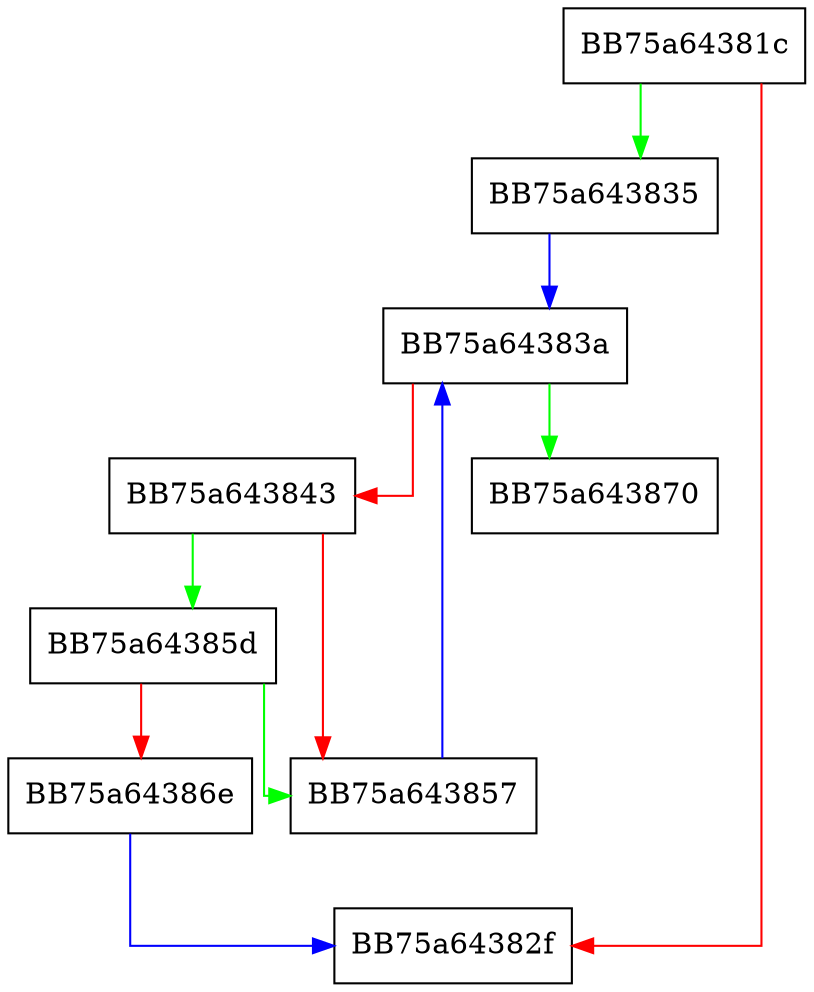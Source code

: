 digraph FpNotifyBlobLoadCompleted {
  node [shape="box"];
  graph [splines=ortho];
  BB75a64381c -> BB75a643835 [color="green"];
  BB75a64381c -> BB75a64382f [color="red"];
  BB75a643835 -> BB75a64383a [color="blue"];
  BB75a64383a -> BB75a643870 [color="green"];
  BB75a64383a -> BB75a643843 [color="red"];
  BB75a643843 -> BB75a64385d [color="green"];
  BB75a643843 -> BB75a643857 [color="red"];
  BB75a643857 -> BB75a64383a [color="blue"];
  BB75a64385d -> BB75a643857 [color="green"];
  BB75a64385d -> BB75a64386e [color="red"];
  BB75a64386e -> BB75a64382f [color="blue"];
}
